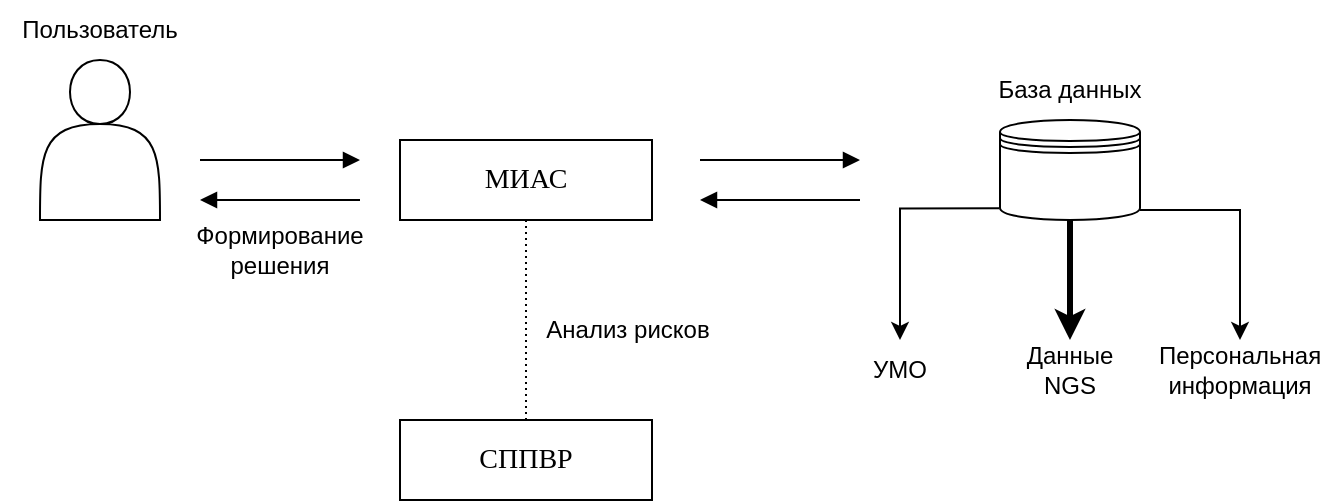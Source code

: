 <mxfile version="26.1.1">
  <diagram name="Страница — 1" id="B3HPG85D8yjemgFA7PPY">
    <mxGraphModel dx="1185" dy="627" grid="1" gridSize="10" guides="1" tooltips="1" connect="1" arrows="1" fold="1" page="1" pageScale="1" pageWidth="827" pageHeight="1169" math="0" shadow="0">
      <root>
        <mxCell id="0" />
        <mxCell id="1" parent="0" />
        <mxCell id="d-ESdIM5spOOEgHa0PuE-1" value="" style="shape=actor;whiteSpace=wrap;html=1;" vertex="1" parent="1">
          <mxGeometry x="120" y="430" width="60" height="80" as="geometry" />
        </mxCell>
        <mxCell id="d-ESdIM5spOOEgHa0PuE-3" value="" style="html=1;verticalAlign=bottom;endArrow=block;curved=0;rounded=0;" edge="1" parent="1">
          <mxGeometry width="80" relative="1" as="geometry">
            <mxPoint x="200" y="480" as="sourcePoint" />
            <mxPoint x="280" y="480" as="targetPoint" />
          </mxGeometry>
        </mxCell>
        <mxCell id="d-ESdIM5spOOEgHa0PuE-4" value="" style="html=1;verticalAlign=bottom;endArrow=block;curved=0;rounded=0;" edge="1" parent="1">
          <mxGeometry width="80" relative="1" as="geometry">
            <mxPoint x="280" y="500" as="sourcePoint" />
            <mxPoint x="200" y="500" as="targetPoint" />
          </mxGeometry>
        </mxCell>
        <mxCell id="d-ESdIM5spOOEgHa0PuE-16" style="edgeStyle=orthogonalEdgeStyle;rounded=0;orthogonalLoop=1;jettySize=auto;html=1;exitX=0.5;exitY=1;exitDx=0;exitDy=0;strokeWidth=3;" edge="1" parent="1" source="d-ESdIM5spOOEgHa0PuE-5">
          <mxGeometry relative="1" as="geometry">
            <mxPoint x="635" y="570" as="targetPoint" />
          </mxGeometry>
        </mxCell>
        <mxCell id="d-ESdIM5spOOEgHa0PuE-5" value="" style="shape=datastore;html=1;labelPosition=center;verticalLabelPosition=bottom;align=center;verticalAlign=top;" vertex="1" parent="1">
          <mxGeometry x="600" y="460" width="70" height="50" as="geometry" />
        </mxCell>
        <mxCell id="d-ESdIM5spOOEgHa0PuE-8" value="&lt;font face=&quot;Times New Roman&quot; style=&quot;font-size: 14px;&quot;&gt;МИАС&lt;/font&gt;" style="text;strokeColor=default;align=center;fillColor=none;html=1;verticalAlign=middle;whiteSpace=wrap;rounded=0;" vertex="1" parent="1">
          <mxGeometry x="300" y="470" width="126" height="40" as="geometry" />
        </mxCell>
        <mxCell id="d-ESdIM5spOOEgHa0PuE-9" value="Пользователь" style="text;strokeColor=none;align=center;fillColor=none;html=1;verticalAlign=middle;whiteSpace=wrap;rounded=0;" vertex="1" parent="1">
          <mxGeometry x="100" y="400" width="100" height="30" as="geometry" />
        </mxCell>
        <mxCell id="d-ESdIM5spOOEgHa0PuE-10" value="База данных" style="text;strokeColor=none;align=center;fillColor=none;html=1;verticalAlign=middle;whiteSpace=wrap;rounded=0;" vertex="1" parent="1">
          <mxGeometry x="585" y="430" width="100" height="30" as="geometry" />
        </mxCell>
        <mxCell id="d-ESdIM5spOOEgHa0PuE-11" value="" style="html=1;verticalAlign=bottom;endArrow=block;curved=0;rounded=0;" edge="1" parent="1">
          <mxGeometry width="80" relative="1" as="geometry">
            <mxPoint x="450" y="480" as="sourcePoint" />
            <mxPoint x="530" y="480" as="targetPoint" />
          </mxGeometry>
        </mxCell>
        <mxCell id="d-ESdIM5spOOEgHa0PuE-12" value="" style="html=1;verticalAlign=bottom;endArrow=block;curved=0;rounded=0;" edge="1" parent="1">
          <mxGeometry width="80" relative="1" as="geometry">
            <mxPoint x="530" y="500" as="sourcePoint" />
            <mxPoint x="450" y="500" as="targetPoint" />
          </mxGeometry>
        </mxCell>
        <mxCell id="d-ESdIM5spOOEgHa0PuE-14" style="edgeStyle=orthogonalEdgeStyle;rounded=0;orthogonalLoop=1;jettySize=auto;html=1;exitX=0.85;exitY=0.95;exitDx=0;exitDy=0;exitPerimeter=0;" edge="1" parent="1">
          <mxGeometry relative="1" as="geometry">
            <mxPoint x="720" y="570" as="targetPoint" />
            <mxPoint x="670" y="505" as="sourcePoint" />
            <Array as="points">
              <mxPoint x="720" y="505" />
              <mxPoint x="720" y="560" />
            </Array>
          </mxGeometry>
        </mxCell>
        <mxCell id="d-ESdIM5spOOEgHa0PuE-15" style="edgeStyle=orthogonalEdgeStyle;rounded=0;orthogonalLoop=1;jettySize=auto;html=1;exitX=-0.006;exitY=0.883;exitDx=0;exitDy=0;exitPerimeter=0;" edge="1" parent="1" source="d-ESdIM5spOOEgHa0PuE-5">
          <mxGeometry relative="1" as="geometry">
            <mxPoint x="550" y="570" as="targetPoint" />
            <mxPoint x="560" y="519.5" as="sourcePoint" />
            <Array as="points">
              <mxPoint x="550" y="504" />
            </Array>
          </mxGeometry>
        </mxCell>
        <mxCell id="d-ESdIM5spOOEgHa0PuE-17" value="УМО" style="text;strokeColor=none;align=center;fillColor=none;html=1;verticalAlign=middle;whiteSpace=wrap;rounded=0;" vertex="1" parent="1">
          <mxGeometry x="520" y="570" width="60" height="30" as="geometry" />
        </mxCell>
        <mxCell id="d-ESdIM5spOOEgHa0PuE-18" value="Данные&lt;div&gt;NGS&lt;/div&gt;" style="text;strokeColor=none;align=center;fillColor=none;html=1;verticalAlign=middle;whiteSpace=wrap;rounded=0;" vertex="1" parent="1">
          <mxGeometry x="605" y="570" width="60" height="30" as="geometry" />
        </mxCell>
        <mxCell id="d-ESdIM5spOOEgHa0PuE-19" value="Персональная информация" style="text;strokeColor=none;align=center;fillColor=none;html=1;verticalAlign=middle;whiteSpace=wrap;rounded=0;" vertex="1" parent="1">
          <mxGeometry x="690" y="570" width="60" height="30" as="geometry" />
        </mxCell>
        <mxCell id="d-ESdIM5spOOEgHa0PuE-20" value="&lt;font face=&quot;Times New Roman&quot; style=&quot;font-size: 14px;&quot;&gt;СППВР&lt;/font&gt;" style="text;strokeColor=default;align=center;fillColor=none;html=1;verticalAlign=middle;whiteSpace=wrap;rounded=0;" vertex="1" parent="1">
          <mxGeometry x="300" y="610" width="126" height="40" as="geometry" />
        </mxCell>
        <mxCell id="d-ESdIM5spOOEgHa0PuE-21" value="" style="endArrow=none;html=1;rounded=0;dashed=1;dashPattern=1 2;entryX=0.5;entryY=1;entryDx=0;entryDy=0;exitX=0.5;exitY=0;exitDx=0;exitDy=0;" edge="1" parent="1" source="d-ESdIM5spOOEgHa0PuE-20" target="d-ESdIM5spOOEgHa0PuE-8">
          <mxGeometry relative="1" as="geometry">
            <mxPoint x="270" y="690" as="sourcePoint" />
            <mxPoint x="430" y="690" as="targetPoint" />
          </mxGeometry>
        </mxCell>
        <mxCell id="d-ESdIM5spOOEgHa0PuE-23" value="Анализ рисков" style="text;strokeColor=none;align=center;fillColor=none;html=1;verticalAlign=middle;whiteSpace=wrap;rounded=0;" vertex="1" parent="1">
          <mxGeometry x="364" y="550" width="100" height="30" as="geometry" />
        </mxCell>
        <mxCell id="d-ESdIM5spOOEgHa0PuE-24" value="Формирование решения" style="text;strokeColor=none;align=center;fillColor=none;html=1;verticalAlign=middle;whiteSpace=wrap;rounded=0;" vertex="1" parent="1">
          <mxGeometry x="190" y="510" width="100" height="30" as="geometry" />
        </mxCell>
      </root>
    </mxGraphModel>
  </diagram>
</mxfile>
